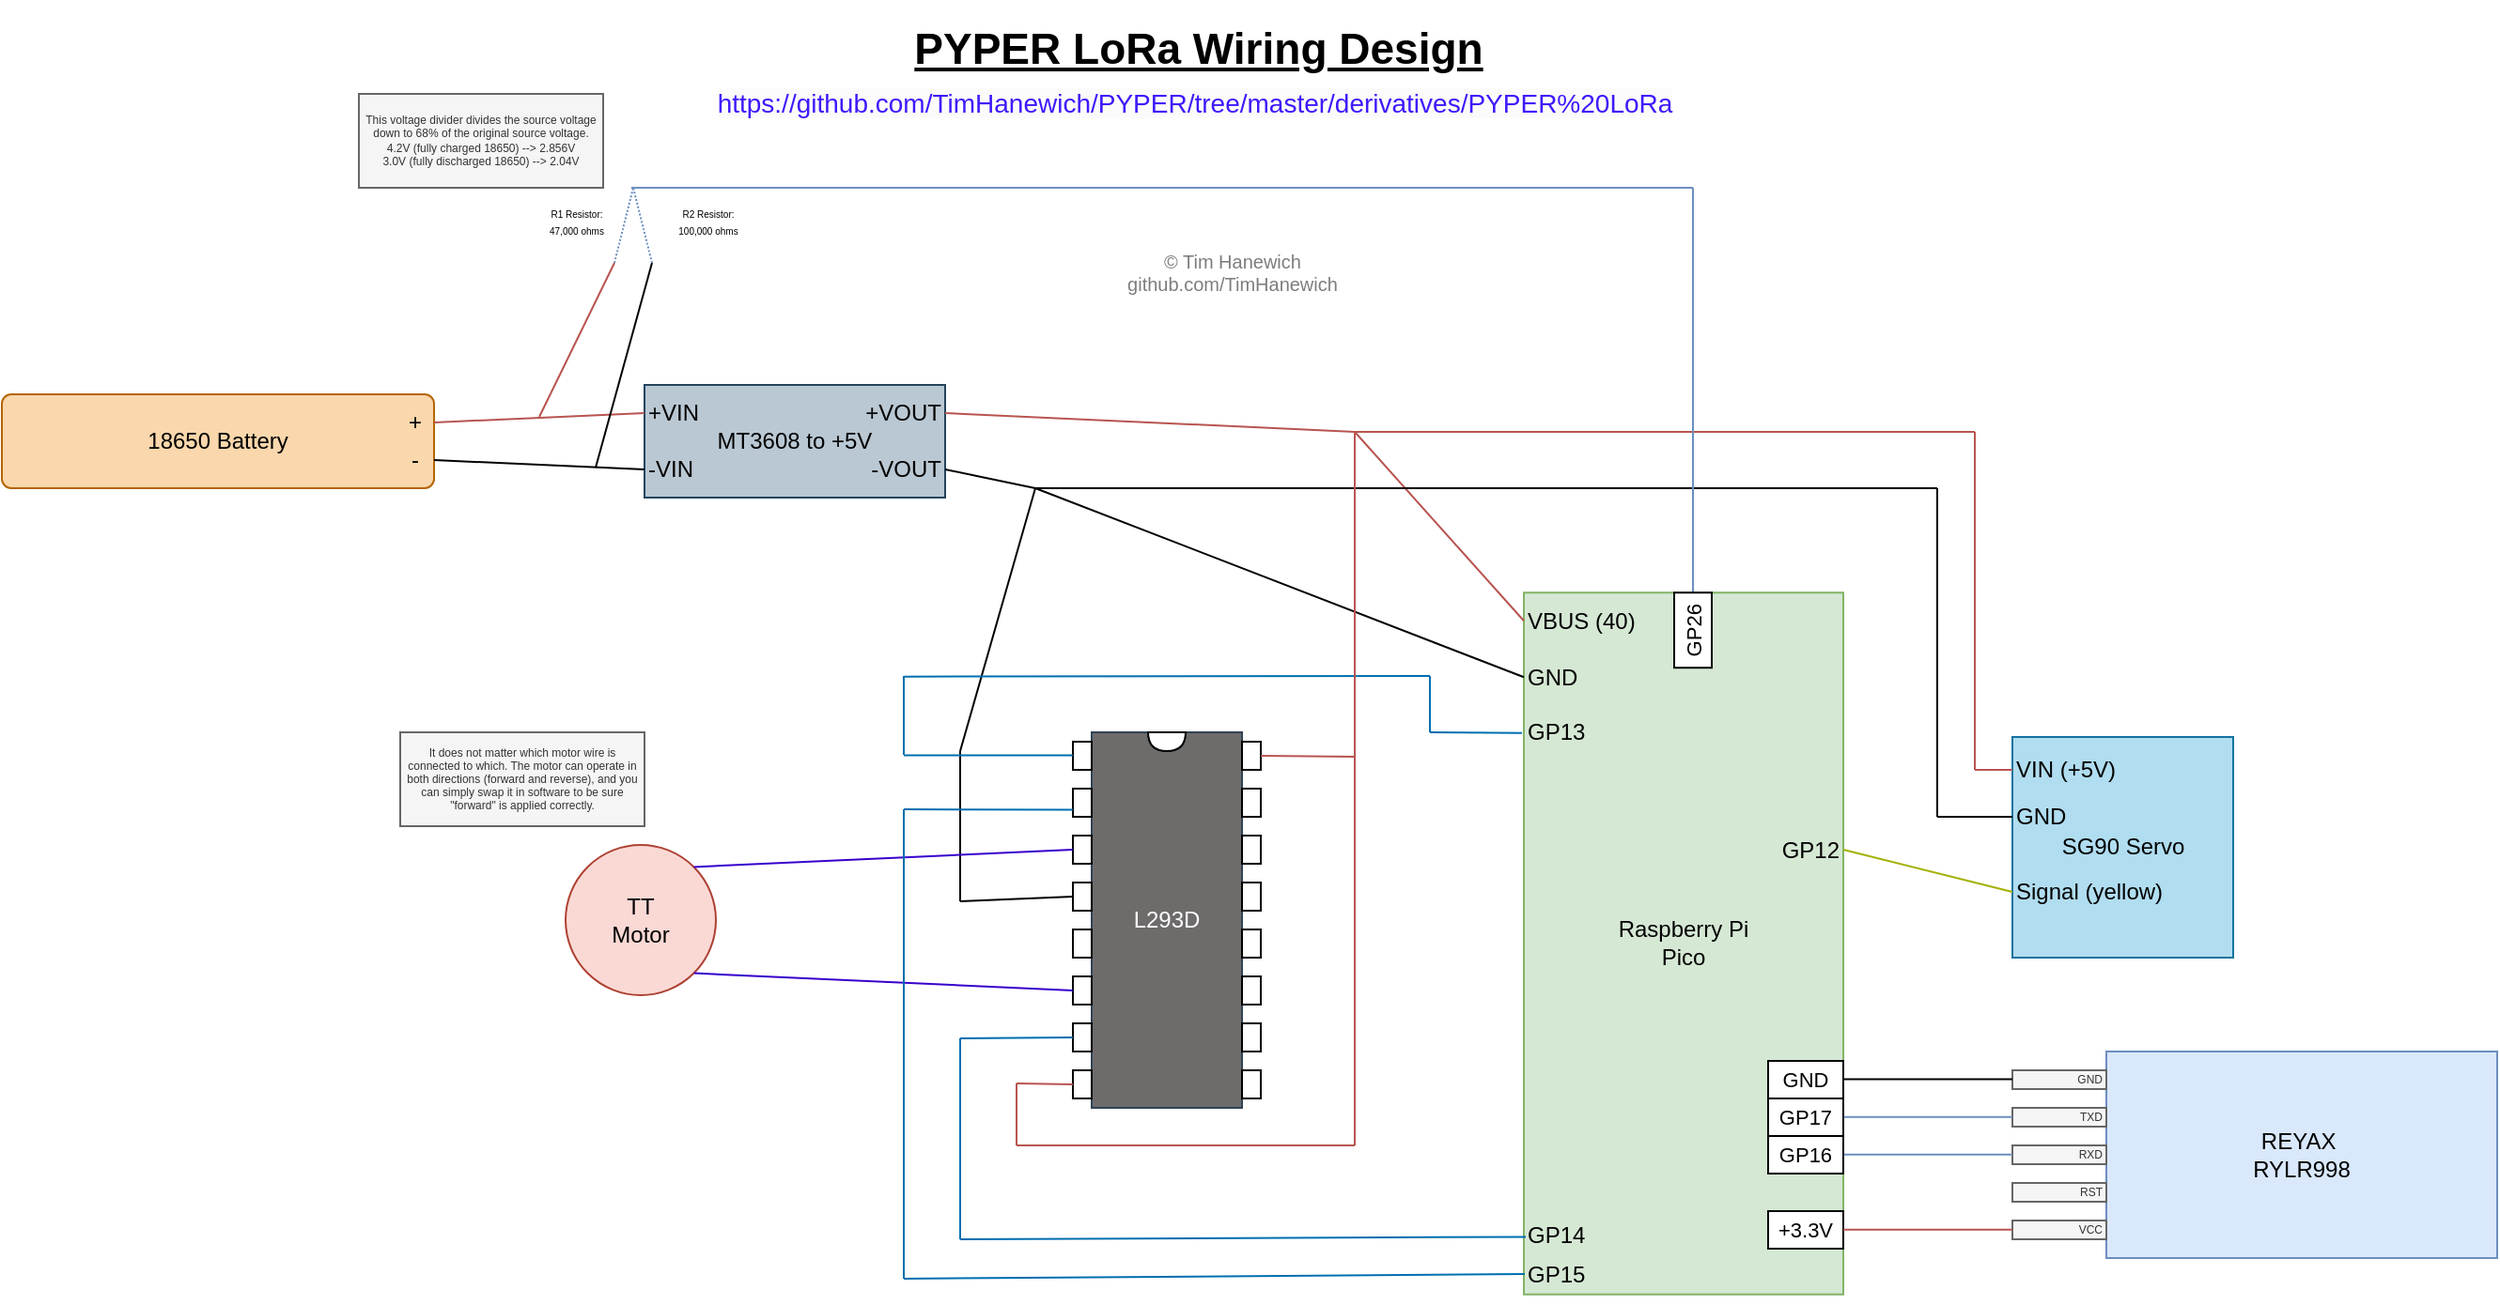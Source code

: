 <mxfile version="24.7.13">
  <diagram name="Page-1" id="nVaiffQKgfBUiBdR6-5p">
    <mxGraphModel dx="2102" dy="1794" grid="1" gridSize="10" guides="1" tooltips="1" connect="1" arrows="1" fold="1" page="1" pageScale="1" pageWidth="850" pageHeight="1100" math="0" shadow="0">
      <root>
        <mxCell id="0" />
        <mxCell id="1" parent="0" />
        <mxCell id="uXkzlDjF7p7aNOuYwpFy-1" value="L293D" style="rounded=0;whiteSpace=wrap;html=1;fillColor=#6E6B6B;fontColor=#ffffff;strokeColor=#314354;" parent="1" vertex="1">
          <mxGeometry x="460" y="350" width="80" height="200" as="geometry" />
        </mxCell>
        <mxCell id="uXkzlDjF7p7aNOuYwpFy-2" value="" style="shape=or;whiteSpace=wrap;html=1;rotation=90;" parent="1" vertex="1">
          <mxGeometry x="495" y="345" width="10" height="20" as="geometry" />
        </mxCell>
        <mxCell id="uXkzlDjF7p7aNOuYwpFy-3" value="" style="rounded=0;whiteSpace=wrap;html=1;" parent="1" vertex="1">
          <mxGeometry x="450" y="355" width="10" height="15" as="geometry" />
        </mxCell>
        <mxCell id="uXkzlDjF7p7aNOuYwpFy-4" value="" style="rounded=0;whiteSpace=wrap;html=1;" parent="1" vertex="1">
          <mxGeometry x="450" y="380" width="10" height="15" as="geometry" />
        </mxCell>
        <mxCell id="uXkzlDjF7p7aNOuYwpFy-5" value="" style="rounded=0;whiteSpace=wrap;html=1;" parent="1" vertex="1">
          <mxGeometry x="450" y="405" width="10" height="15" as="geometry" />
        </mxCell>
        <mxCell id="uXkzlDjF7p7aNOuYwpFy-6" value="" style="rounded=0;whiteSpace=wrap;html=1;" parent="1" vertex="1">
          <mxGeometry x="450" y="430" width="10" height="15" as="geometry" />
        </mxCell>
        <mxCell id="uXkzlDjF7p7aNOuYwpFy-10" value="" style="rounded=0;whiteSpace=wrap;html=1;" parent="1" vertex="1">
          <mxGeometry x="450" y="455" width="10" height="15" as="geometry" />
        </mxCell>
        <mxCell id="uXkzlDjF7p7aNOuYwpFy-11" value="" style="rounded=0;whiteSpace=wrap;html=1;" parent="1" vertex="1">
          <mxGeometry x="450" y="480" width="10" height="15" as="geometry" />
        </mxCell>
        <mxCell id="uXkzlDjF7p7aNOuYwpFy-12" value="" style="rounded=0;whiteSpace=wrap;html=1;" parent="1" vertex="1">
          <mxGeometry x="450" y="505" width="10" height="15" as="geometry" />
        </mxCell>
        <mxCell id="uXkzlDjF7p7aNOuYwpFy-13" value="" style="rounded=0;whiteSpace=wrap;html=1;" parent="1" vertex="1">
          <mxGeometry x="450" y="530" width="10" height="15" as="geometry" />
        </mxCell>
        <mxCell id="uXkzlDjF7p7aNOuYwpFy-14" value="" style="rounded=0;whiteSpace=wrap;html=1;" parent="1" vertex="1">
          <mxGeometry x="540" y="355" width="10" height="15" as="geometry" />
        </mxCell>
        <mxCell id="uXkzlDjF7p7aNOuYwpFy-15" value="" style="rounded=0;whiteSpace=wrap;html=1;" parent="1" vertex="1">
          <mxGeometry x="540" y="380" width="10" height="15" as="geometry" />
        </mxCell>
        <mxCell id="uXkzlDjF7p7aNOuYwpFy-16" value="" style="rounded=0;whiteSpace=wrap;html=1;" parent="1" vertex="1">
          <mxGeometry x="540" y="405" width="10" height="15" as="geometry" />
        </mxCell>
        <mxCell id="uXkzlDjF7p7aNOuYwpFy-17" value="" style="rounded=0;whiteSpace=wrap;html=1;" parent="1" vertex="1">
          <mxGeometry x="540" y="430" width="10" height="15" as="geometry" />
        </mxCell>
        <mxCell id="uXkzlDjF7p7aNOuYwpFy-18" value="" style="rounded=0;whiteSpace=wrap;html=1;" parent="1" vertex="1">
          <mxGeometry x="540" y="455" width="10" height="15" as="geometry" />
        </mxCell>
        <mxCell id="uXkzlDjF7p7aNOuYwpFy-19" value="" style="rounded=0;whiteSpace=wrap;html=1;" parent="1" vertex="1">
          <mxGeometry x="540" y="480" width="10" height="15" as="geometry" />
        </mxCell>
        <mxCell id="uXkzlDjF7p7aNOuYwpFy-20" value="" style="rounded=0;whiteSpace=wrap;html=1;" parent="1" vertex="1">
          <mxGeometry x="540" y="505" width="10" height="15" as="geometry" />
        </mxCell>
        <mxCell id="uXkzlDjF7p7aNOuYwpFy-21" value="" style="rounded=0;whiteSpace=wrap;html=1;" parent="1" vertex="1">
          <mxGeometry x="540" y="530" width="10" height="15" as="geometry" />
        </mxCell>
        <mxCell id="uXkzlDjF7p7aNOuYwpFy-22" value="18650 Battery" style="rounded=1;whiteSpace=wrap;html=1;arcSize=10;fillColor=#fad7ac;strokeColor=#b46504;" parent="1" vertex="1">
          <mxGeometry x="-120" y="170" width="230" height="50" as="geometry" />
        </mxCell>
        <mxCell id="uXkzlDjF7p7aNOuYwpFy-23" value="+" style="text;html=1;strokeColor=none;fillColor=none;align=center;verticalAlign=middle;whiteSpace=wrap;rounded=0;" parent="1" vertex="1">
          <mxGeometry x="90" y="170" width="20" height="30" as="geometry" />
        </mxCell>
        <mxCell id="uXkzlDjF7p7aNOuYwpFy-24" value="-" style="text;html=1;strokeColor=none;fillColor=none;align=center;verticalAlign=middle;whiteSpace=wrap;rounded=0;" parent="1" vertex="1">
          <mxGeometry x="90" y="190" width="20" height="30" as="geometry" />
        </mxCell>
        <mxCell id="uXkzlDjF7p7aNOuYwpFy-25" value="MT3608 to +5V" style="rounded=0;whiteSpace=wrap;html=1;fillColor=#bac8d3;strokeColor=#23445d;" parent="1" vertex="1">
          <mxGeometry x="222" y="165" width="160" height="60" as="geometry" />
        </mxCell>
        <mxCell id="uXkzlDjF7p7aNOuYwpFy-26" value="+VIN" style="text;html=1;strokeColor=none;fillColor=none;align=left;verticalAlign=middle;whiteSpace=wrap;rounded=0;" parent="1" vertex="1">
          <mxGeometry x="222" y="165" width="50" height="30" as="geometry" />
        </mxCell>
        <mxCell id="uXkzlDjF7p7aNOuYwpFy-27" value="-VIN" style="text;html=1;strokeColor=none;fillColor=none;align=left;verticalAlign=middle;whiteSpace=wrap;rounded=0;" parent="1" vertex="1">
          <mxGeometry x="222" y="195" width="50" height="30" as="geometry" />
        </mxCell>
        <mxCell id="uXkzlDjF7p7aNOuYwpFy-28" value="" style="endArrow=none;html=1;rounded=0;exitX=1;exitY=0.5;exitDx=0;exitDy=0;entryX=0;entryY=0.5;entryDx=0;entryDy=0;fillColor=#f8cecc;strokeColor=#b85450;" parent="1" source="uXkzlDjF7p7aNOuYwpFy-23" target="uXkzlDjF7p7aNOuYwpFy-26" edge="1">
          <mxGeometry width="50" height="50" relative="1" as="geometry">
            <mxPoint x="-50" y="410" as="sourcePoint" />
            <mxPoint y="360" as="targetPoint" />
          </mxGeometry>
        </mxCell>
        <mxCell id="uXkzlDjF7p7aNOuYwpFy-29" value="" style="endArrow=none;html=1;rounded=0;exitX=1;exitY=0.5;exitDx=0;exitDy=0;entryX=0;entryY=0.5;entryDx=0;entryDy=0;" parent="1" source="uXkzlDjF7p7aNOuYwpFy-24" target="uXkzlDjF7p7aNOuYwpFy-27" edge="1">
          <mxGeometry width="50" height="50" relative="1" as="geometry">
            <mxPoint x="-170" y="195" as="sourcePoint" />
            <mxPoint x="-60" y="190" as="targetPoint" />
          </mxGeometry>
        </mxCell>
        <mxCell id="uXkzlDjF7p7aNOuYwpFy-30" value="+VOUT" style="text;html=1;strokeColor=none;fillColor=none;align=right;verticalAlign=middle;whiteSpace=wrap;rounded=0;" parent="1" vertex="1">
          <mxGeometry x="332" y="165" width="50" height="30" as="geometry" />
        </mxCell>
        <mxCell id="uXkzlDjF7p7aNOuYwpFy-31" value="-VOUT" style="text;html=1;strokeColor=none;fillColor=none;align=right;verticalAlign=middle;whiteSpace=wrap;rounded=0;" parent="1" vertex="1">
          <mxGeometry x="332" y="195" width="50" height="30" as="geometry" />
        </mxCell>
        <mxCell id="uXkzlDjF7p7aNOuYwpFy-32" value="Raspberry Pi&lt;br&gt;Pico" style="rounded=0;whiteSpace=wrap;html=1;align=center;fillColor=#d5e8d4;gradientColor=none;strokeColor=#82b366;" parent="1" vertex="1">
          <mxGeometry x="690" y="275.62" width="170" height="373.75" as="geometry" />
        </mxCell>
        <mxCell id="uXkzlDjF7p7aNOuYwpFy-34" value="" style="endArrow=none;html=1;rounded=0;exitX=1;exitY=0.5;exitDx=0;exitDy=0;fillColor=#f8cecc;strokeColor=#b85450;" parent="1" source="uXkzlDjF7p7aNOuYwpFy-30" edge="1">
          <mxGeometry width="50" height="50" relative="1" as="geometry">
            <mxPoint x="510" y="450" as="sourcePoint" />
            <mxPoint x="600" y="190" as="targetPoint" />
          </mxGeometry>
        </mxCell>
        <mxCell id="uXkzlDjF7p7aNOuYwpFy-35" value="" style="endArrow=none;html=1;rounded=0;exitX=1;exitY=0.5;exitDx=0;exitDy=0;fillColor=#f8cecc;strokeColor=#000000;" parent="1" source="uXkzlDjF7p7aNOuYwpFy-31" edge="1">
          <mxGeometry width="50" height="50" relative="1" as="geometry">
            <mxPoint x="360" y="190" as="sourcePoint" />
            <mxPoint x="430" y="220" as="targetPoint" />
          </mxGeometry>
        </mxCell>
        <mxCell id="uXkzlDjF7p7aNOuYwpFy-36" value="VBUS (40)" style="text;html=1;strokeColor=none;fillColor=none;align=left;verticalAlign=middle;whiteSpace=wrap;rounded=0;" parent="1" vertex="1">
          <mxGeometry x="690" y="275.62" width="80" height="30" as="geometry" />
        </mxCell>
        <mxCell id="uXkzlDjF7p7aNOuYwpFy-37" value="" style="endArrow=none;html=1;rounded=0;fillColor=#f8cecc;strokeColor=#b85450;entryX=0;entryY=0.5;entryDx=0;entryDy=0;" parent="1" target="uXkzlDjF7p7aNOuYwpFy-36" edge="1">
          <mxGeometry width="50" height="50" relative="1" as="geometry">
            <mxPoint x="600" y="190" as="sourcePoint" />
            <mxPoint x="700" y="235" as="targetPoint" />
          </mxGeometry>
        </mxCell>
        <mxCell id="uXkzlDjF7p7aNOuYwpFy-38" value="GND" style="text;html=1;strokeColor=none;fillColor=none;align=left;verticalAlign=middle;whiteSpace=wrap;rounded=0;" parent="1" vertex="1">
          <mxGeometry x="690" y="305.62" width="80" height="30" as="geometry" />
        </mxCell>
        <mxCell id="uXkzlDjF7p7aNOuYwpFy-39" value="" style="endArrow=none;html=1;rounded=0;fillColor=#f8cecc;strokeColor=#000000;entryX=0;entryY=0.5;entryDx=0;entryDy=0;" parent="1" target="uXkzlDjF7p7aNOuYwpFy-38" edge="1">
          <mxGeometry width="50" height="50" relative="1" as="geometry">
            <mxPoint x="430" y="220" as="sourcePoint" />
            <mxPoint x="520" y="250" as="targetPoint" />
          </mxGeometry>
        </mxCell>
        <mxCell id="uXkzlDjF7p7aNOuYwpFy-41" value="" style="endArrow=none;html=1;rounded=0;fillColor=#f8cecc;strokeColor=#b85450;exitX=1;exitY=0.5;exitDx=0;exitDy=0;" parent="1" source="uXkzlDjF7p7aNOuYwpFy-14" edge="1">
          <mxGeometry width="50" height="50" relative="1" as="geometry">
            <mxPoint x="505" y="377.5" as="sourcePoint" />
            <mxPoint x="600" y="363" as="targetPoint" />
          </mxGeometry>
        </mxCell>
        <mxCell id="uXkzlDjF7p7aNOuYwpFy-42" value="" style="endArrow=none;html=1;rounded=0;fillColor=#f8cecc;strokeColor=#000000;" parent="1" edge="1">
          <mxGeometry width="50" height="50" relative="1" as="geometry">
            <mxPoint x="430" y="220" as="sourcePoint" />
            <mxPoint x="390" y="360" as="targetPoint" />
          </mxGeometry>
        </mxCell>
        <mxCell id="uXkzlDjF7p7aNOuYwpFy-43" value="" style="endArrow=none;html=1;rounded=0;fillColor=#f8cecc;strokeColor=#000000;" parent="1" edge="1">
          <mxGeometry width="50" height="50" relative="1" as="geometry">
            <mxPoint x="390" y="440" as="sourcePoint" />
            <mxPoint x="390" y="360" as="targetPoint" />
          </mxGeometry>
        </mxCell>
        <mxCell id="uXkzlDjF7p7aNOuYwpFy-44" value="" style="endArrow=none;html=1;rounded=0;fillColor=#f8cecc;strokeColor=#000000;exitX=0;exitY=0.5;exitDx=0;exitDy=0;" parent="1" source="uXkzlDjF7p7aNOuYwpFy-6" edge="1">
          <mxGeometry width="50" height="50" relative="1" as="geometry">
            <mxPoint x="410" y="525" as="sourcePoint" />
            <mxPoint x="390" y="440" as="targetPoint" />
          </mxGeometry>
        </mxCell>
        <mxCell id="uXkzlDjF7p7aNOuYwpFy-45" value="TT&lt;br&gt;Motor" style="ellipse;whiteSpace=wrap;html=1;aspect=fixed;fillColor=#fad9d5;strokeColor=#ae4132;" parent="1" vertex="1">
          <mxGeometry x="180" y="410" width="80" height="80" as="geometry" />
        </mxCell>
        <mxCell id="uXkzlDjF7p7aNOuYwpFy-46" value="" style="endArrow=none;html=1;rounded=0;exitX=1;exitY=0;exitDx=0;exitDy=0;entryX=0;entryY=0.5;entryDx=0;entryDy=0;fillColor=#6a00ff;strokeColor=#3700CC;" parent="1" source="uXkzlDjF7p7aNOuYwpFy-45" target="uXkzlDjF7p7aNOuYwpFy-5" edge="1">
          <mxGeometry width="50" height="50" relative="1" as="geometry">
            <mxPoint x="510" y="450" as="sourcePoint" />
            <mxPoint x="560" y="400" as="targetPoint" />
          </mxGeometry>
        </mxCell>
        <mxCell id="uXkzlDjF7p7aNOuYwpFy-47" value="" style="endArrow=none;html=1;rounded=0;exitX=1;exitY=1;exitDx=0;exitDy=0;entryX=0;entryY=0.5;entryDx=0;entryDy=0;fillColor=#6a00ff;strokeColor=#3700CC;" parent="1" source="uXkzlDjF7p7aNOuYwpFy-45" target="uXkzlDjF7p7aNOuYwpFy-11" edge="1">
          <mxGeometry width="50" height="50" relative="1" as="geometry">
            <mxPoint x="168" y="412" as="sourcePoint" />
            <mxPoint x="460" y="423" as="targetPoint" />
          </mxGeometry>
        </mxCell>
        <mxCell id="uXkzlDjF7p7aNOuYwpFy-48" value="" style="endArrow=none;html=1;rounded=0;entryX=0;entryY=0.75;entryDx=0;entryDy=0;fillColor=#1ba1e2;strokeColor=#006EAF;" parent="1" target="uXkzlDjF7p7aNOuYwpFy-4" edge="1">
          <mxGeometry width="50" height="50" relative="1" as="geometry">
            <mxPoint x="360" y="391" as="sourcePoint" />
            <mxPoint x="560" y="400" as="targetPoint" />
          </mxGeometry>
        </mxCell>
        <mxCell id="uXkzlDjF7p7aNOuYwpFy-49" value="" style="endArrow=none;html=1;rounded=0;fillColor=#1ba1e2;strokeColor=#006EAF;" parent="1" edge="1">
          <mxGeometry width="50" height="50" relative="1" as="geometry">
            <mxPoint x="360" y="641" as="sourcePoint" />
            <mxPoint x="360" y="391" as="targetPoint" />
          </mxGeometry>
        </mxCell>
        <mxCell id="uXkzlDjF7p7aNOuYwpFy-50" value="" style="endArrow=none;html=1;rounded=0;entryX=0;entryY=0.5;entryDx=0;entryDy=0;fillColor=#1ba1e2;strokeColor=#006EAF;" parent="1" target="uXkzlDjF7p7aNOuYwpFy-12" edge="1">
          <mxGeometry width="50" height="50" relative="1" as="geometry">
            <mxPoint x="390" y="513" as="sourcePoint" />
            <mxPoint x="440" y="512.08" as="targetPoint" />
          </mxGeometry>
        </mxCell>
        <mxCell id="uXkzlDjF7p7aNOuYwpFy-53" value="" style="endArrow=none;html=1;rounded=0;fillColor=#1ba1e2;strokeColor=#006EAF;" parent="1" edge="1">
          <mxGeometry width="50" height="50" relative="1" as="geometry">
            <mxPoint x="390" y="620" as="sourcePoint" />
            <mxPoint x="390" y="513" as="targetPoint" />
          </mxGeometry>
        </mxCell>
        <mxCell id="uXkzlDjF7p7aNOuYwpFy-54" value="" style="endArrow=none;html=1;rounded=0;fillColor=#1ba1e2;strokeColor=#006EAF;entryX=0.003;entryY=0.971;entryDx=0;entryDy=0;entryPerimeter=0;" parent="1" target="uXkzlDjF7p7aNOuYwpFy-32" edge="1">
          <mxGeometry width="50" height="50" relative="1" as="geometry">
            <mxPoint x="360" y="641" as="sourcePoint" />
            <mxPoint x="630" y="640" as="targetPoint" />
          </mxGeometry>
        </mxCell>
        <mxCell id="uXkzlDjF7p7aNOuYwpFy-55" value="" style="endArrow=none;html=1;rounded=0;fillColor=#1ba1e2;strokeColor=#006EAF;entryX=0.006;entryY=0.918;entryDx=0;entryDy=0;entryPerimeter=0;" parent="1" target="uXkzlDjF7p7aNOuYwpFy-32" edge="1">
          <mxGeometry width="50" height="50" relative="1" as="geometry">
            <mxPoint x="390" y="620" as="sourcePoint" />
            <mxPoint x="660" y="619" as="targetPoint" />
          </mxGeometry>
        </mxCell>
        <mxCell id="uXkzlDjF7p7aNOuYwpFy-57" value="GP14" style="text;html=1;strokeColor=none;fillColor=none;align=left;verticalAlign=middle;whiteSpace=wrap;rounded=0;" parent="1" vertex="1">
          <mxGeometry x="690" y="603" width="80" height="30" as="geometry" />
        </mxCell>
        <mxCell id="uXkzlDjF7p7aNOuYwpFy-58" value="GP15" style="text;html=1;strokeColor=none;fillColor=none;align=left;verticalAlign=middle;whiteSpace=wrap;rounded=0;" parent="1" vertex="1">
          <mxGeometry x="690" y="624" width="80" height="30" as="geometry" />
        </mxCell>
        <mxCell id="uXkzlDjF7p7aNOuYwpFy-59" value="" style="endArrow=none;html=1;rounded=0;entryX=0;entryY=0.75;entryDx=0;entryDy=0;fillColor=#1ba1e2;strokeColor=#006EAF;" parent="1" edge="1">
          <mxGeometry width="50" height="50" relative="1" as="geometry">
            <mxPoint x="360" y="362.21" as="sourcePoint" />
            <mxPoint x="450" y="362.21" as="targetPoint" />
          </mxGeometry>
        </mxCell>
        <mxCell id="uXkzlDjF7p7aNOuYwpFy-60" value="" style="endArrow=none;html=1;rounded=0;fillColor=#1ba1e2;strokeColor=#006EAF;" parent="1" edge="1">
          <mxGeometry width="50" height="50" relative="1" as="geometry">
            <mxPoint x="360" y="320" as="sourcePoint" />
            <mxPoint x="360" y="362" as="targetPoint" />
          </mxGeometry>
        </mxCell>
        <mxCell id="uXkzlDjF7p7aNOuYwpFy-61" value="" style="endArrow=none;html=1;rounded=0;fillColor=#1ba1e2;strokeColor=#006EAF;" parent="1" edge="1">
          <mxGeometry width="50" height="50" relative="1" as="geometry">
            <mxPoint x="360" y="320.33" as="sourcePoint" />
            <mxPoint x="640" y="320" as="targetPoint" />
          </mxGeometry>
        </mxCell>
        <mxCell id="uXkzlDjF7p7aNOuYwpFy-62" value="" style="endArrow=none;html=1;rounded=0;fillColor=#1ba1e2;strokeColor=#006EAF;" parent="1" edge="1">
          <mxGeometry width="50" height="50" relative="1" as="geometry">
            <mxPoint x="640" y="350" as="sourcePoint" />
            <mxPoint x="640" y="320" as="targetPoint" />
          </mxGeometry>
        </mxCell>
        <mxCell id="uXkzlDjF7p7aNOuYwpFy-63" value="" style="endArrow=none;html=1;rounded=0;fillColor=#1ba1e2;strokeColor=#006EAF;exitX=-0.006;exitY=0.2;exitDx=0;exitDy=0;exitPerimeter=0;" parent="1" source="uXkzlDjF7p7aNOuYwpFy-32" edge="1">
          <mxGeometry width="50" height="50" relative="1" as="geometry">
            <mxPoint x="630" y="405" as="sourcePoint" />
            <mxPoint x="640" y="350" as="targetPoint" />
          </mxGeometry>
        </mxCell>
        <mxCell id="uXkzlDjF7p7aNOuYwpFy-64" value="GP13" style="text;html=1;strokeColor=none;fillColor=none;align=left;verticalAlign=middle;whiteSpace=wrap;rounded=0;" parent="1" vertex="1">
          <mxGeometry x="690" y="335" width="80" height="30" as="geometry" />
        </mxCell>
        <mxCell id="uXkzlDjF7p7aNOuYwpFy-65" value="SG90 Servo" style="whiteSpace=wrap;html=1;aspect=fixed;fillColor=#b1ddf0;strokeColor=#10739e;" parent="1" vertex="1">
          <mxGeometry x="950" y="352.5" width="117.5" height="117.5" as="geometry" />
        </mxCell>
        <mxCell id="uXkzlDjF7p7aNOuYwpFy-66" value="VIN (+5V)" style="text;html=1;strokeColor=none;fillColor=none;align=left;verticalAlign=middle;whiteSpace=wrap;rounded=0;" parent="1" vertex="1">
          <mxGeometry x="950" y="355" width="80" height="30" as="geometry" />
        </mxCell>
        <mxCell id="uXkzlDjF7p7aNOuYwpFy-67" value="" style="endArrow=none;html=1;rounded=0;fillColor=#f8cecc;strokeColor=#b85450;" parent="1" edge="1">
          <mxGeometry width="50" height="50" relative="1" as="geometry">
            <mxPoint x="600" y="190" as="sourcePoint" />
            <mxPoint x="930" y="190" as="targetPoint" />
          </mxGeometry>
        </mxCell>
        <mxCell id="uXkzlDjF7p7aNOuYwpFy-68" value="" style="endArrow=none;html=1;rounded=0;fillColor=#f8cecc;strokeColor=#b85450;" parent="1" edge="1">
          <mxGeometry width="50" height="50" relative="1" as="geometry">
            <mxPoint x="930" y="190" as="sourcePoint" />
            <mxPoint x="930" y="370" as="targetPoint" />
          </mxGeometry>
        </mxCell>
        <mxCell id="uXkzlDjF7p7aNOuYwpFy-69" value="" style="endArrow=none;html=1;rounded=0;fillColor=#f8cecc;strokeColor=#b85450;entryX=0;entryY=0.5;entryDx=0;entryDy=0;" parent="1" edge="1">
          <mxGeometry width="50" height="50" relative="1" as="geometry">
            <mxPoint x="930" y="370" as="sourcePoint" />
            <mxPoint x="950" y="370" as="targetPoint" />
          </mxGeometry>
        </mxCell>
        <mxCell id="uXkzlDjF7p7aNOuYwpFy-70" value="" style="endArrow=none;html=1;rounded=0;fillColor=#f8cecc;strokeColor=#000000;" parent="1" edge="1">
          <mxGeometry width="50" height="50" relative="1" as="geometry">
            <mxPoint x="430" y="220" as="sourcePoint" />
            <mxPoint x="910" y="220" as="targetPoint" />
          </mxGeometry>
        </mxCell>
        <mxCell id="uXkzlDjF7p7aNOuYwpFy-73" value="" style="endArrow=none;html=1;rounded=0;fillColor=#f8cecc;strokeColor=#000000;" parent="1" edge="1">
          <mxGeometry width="50" height="50" relative="1" as="geometry">
            <mxPoint x="910" y="220" as="sourcePoint" />
            <mxPoint x="910" y="395" as="targetPoint" />
          </mxGeometry>
        </mxCell>
        <mxCell id="uXkzlDjF7p7aNOuYwpFy-76" value="Signal (yellow)" style="text;html=1;strokeColor=none;fillColor=none;align=left;verticalAlign=middle;whiteSpace=wrap;rounded=0;" parent="1" vertex="1">
          <mxGeometry x="950" y="420" width="105" height="30" as="geometry" />
        </mxCell>
        <mxCell id="uXkzlDjF7p7aNOuYwpFy-77" value="" style="endArrow=none;html=1;rounded=0;entryX=0;entryY=0.5;entryDx=0;entryDy=0;exitX=1;exitY=0.5;exitDx=0;exitDy=0;strokeColor=#A4B000;" parent="1" source="uXkzlDjF7p7aNOuYwpFy-78" target="uXkzlDjF7p7aNOuYwpFy-76" edge="1">
          <mxGeometry width="50" height="50" relative="1" as="geometry">
            <mxPoint x="790" y="500" as="sourcePoint" />
            <mxPoint x="840" y="450" as="targetPoint" />
          </mxGeometry>
        </mxCell>
        <mxCell id="uXkzlDjF7p7aNOuYwpFy-78" value="GP12" style="text;html=1;strokeColor=none;fillColor=none;align=right;verticalAlign=middle;whiteSpace=wrap;rounded=0;" parent="1" vertex="1">
          <mxGeometry x="780" y="397.5" width="80" height="30" as="geometry" />
        </mxCell>
        <mxCell id="uXkzlDjF7p7aNOuYwpFy-79" value="" style="endArrow=none;html=1;rounded=0;fillColor=#f8cecc;strokeColor=#000000;" parent="1" target="uXkzlDjF7p7aNOuYwpFy-72" edge="1">
          <mxGeometry width="50" height="50" relative="1" as="geometry">
            <mxPoint x="910" y="395" as="sourcePoint" />
            <mxPoint x="1155" y="394.52" as="targetPoint" />
          </mxGeometry>
        </mxCell>
        <mxCell id="uXkzlDjF7p7aNOuYwpFy-72" value="GND" style="text;html=1;strokeColor=none;fillColor=none;align=left;verticalAlign=middle;whiteSpace=wrap;rounded=0;" parent="1" vertex="1">
          <mxGeometry x="950" y="380" width="80" height="30" as="geometry" />
        </mxCell>
        <mxCell id="VPlLgmvb8M0xo1qBWoiA-1" value="" style="endArrow=none;html=1;rounded=0;fillColor=#f8cecc;strokeColor=#b85450;" parent="1" edge="1">
          <mxGeometry width="50" height="50" relative="1" as="geometry">
            <mxPoint x="600" y="190" as="sourcePoint" />
            <mxPoint x="600" y="570" as="targetPoint" />
          </mxGeometry>
        </mxCell>
        <mxCell id="VPlLgmvb8M0xo1qBWoiA-2" value="" style="endArrow=none;html=1;rounded=0;fillColor=#f8cecc;strokeColor=#b85450;" parent="1" edge="1">
          <mxGeometry width="50" height="50" relative="1" as="geometry">
            <mxPoint x="420" y="570" as="sourcePoint" />
            <mxPoint x="600" y="570" as="targetPoint" />
          </mxGeometry>
        </mxCell>
        <mxCell id="VPlLgmvb8M0xo1qBWoiA-3" value="" style="endArrow=none;html=1;rounded=0;fillColor=#f8cecc;strokeColor=#b85450;" parent="1" edge="1">
          <mxGeometry width="50" height="50" relative="1" as="geometry">
            <mxPoint x="420" y="537" as="sourcePoint" />
            <mxPoint x="420" y="570" as="targetPoint" />
          </mxGeometry>
        </mxCell>
        <mxCell id="VPlLgmvb8M0xo1qBWoiA-6" value="" style="endArrow=none;html=1;rounded=0;fillColor=#f8cecc;strokeColor=#b85450;exitX=0;exitY=0.5;exitDx=0;exitDy=0;endSize=6;" parent="1" source="uXkzlDjF7p7aNOuYwpFy-13" edge="1">
          <mxGeometry width="50" height="50" relative="1" as="geometry">
            <mxPoint x="440" y="538.13" as="sourcePoint" />
            <mxPoint x="420" y="537" as="targetPoint" />
          </mxGeometry>
        </mxCell>
        <mxCell id="VPlLgmvb8M0xo1qBWoiA-7" value="© Tim Hanewich&lt;br style=&quot;font-size: 10px;&quot;&gt;github.com/TimHanewich" style="text;html=1;strokeColor=none;fillColor=none;align=center;verticalAlign=middle;whiteSpace=wrap;rounded=0;fontSize=10;fontColor=#7D7D7D;" parent="1" vertex="1">
          <mxGeometry x="450" y="90" width="170" height="30" as="geometry" />
        </mxCell>
        <mxCell id="Rcy-GmlsNy6mFdkx9Csw-1" value="" style="endArrow=none;html=1;rounded=0;fillColor=#f8cecc;strokeColor=#b85450;" parent="1" edge="1">
          <mxGeometry width="50" height="50" relative="1" as="geometry">
            <mxPoint x="166" y="182" as="sourcePoint" />
            <mxPoint x="206" y="100" as="targetPoint" />
          </mxGeometry>
        </mxCell>
        <mxCell id="Rcy-GmlsNy6mFdkx9Csw-2" value="" style="endArrow=none;html=1;rounded=0;fillColor=#f8cecc;strokeColor=#000000;" parent="1" edge="1">
          <mxGeometry width="50" height="50" relative="1" as="geometry">
            <mxPoint x="196" y="209" as="sourcePoint" />
            <mxPoint x="226" y="100" as="targetPoint" />
          </mxGeometry>
        </mxCell>
        <mxCell id="Rcy-GmlsNy6mFdkx9Csw-3" value="" style="endArrow=none;html=1;rounded=0;dashed=1;dashPattern=1 1;fillColor=#dae8fc;strokeColor=#6c8ebf;" parent="1" edge="1">
          <mxGeometry width="50" height="50" relative="1" as="geometry">
            <mxPoint x="206" y="100" as="sourcePoint" />
            <mxPoint x="216" y="60" as="targetPoint" />
          </mxGeometry>
        </mxCell>
        <mxCell id="Rcy-GmlsNy6mFdkx9Csw-4" value="" style="endArrow=none;html=1;rounded=0;dashed=1;dashPattern=1 1;fillColor=#dae8fc;strokeColor=#6c8ebf;" parent="1" edge="1">
          <mxGeometry width="50" height="50" relative="1" as="geometry">
            <mxPoint x="226" y="100" as="sourcePoint" />
            <mxPoint x="216" y="60" as="targetPoint" />
          </mxGeometry>
        </mxCell>
        <mxCell id="Rcy-GmlsNy6mFdkx9Csw-5" value="&lt;font style=&quot;font-size: 5px;&quot;&gt;R1 Resistor:&lt;/font&gt;&lt;div style=&quot;font-size: 5px;&quot;&gt;&lt;font style=&quot;font-size: 5px;&quot;&gt;47,000 ohms&lt;/font&gt;&lt;/div&gt;" style="text;html=1;align=center;verticalAlign=middle;whiteSpace=wrap;rounded=0;" parent="1" vertex="1">
          <mxGeometry x="156" y="60" width="60" height="30" as="geometry" />
        </mxCell>
        <mxCell id="Rcy-GmlsNy6mFdkx9Csw-6" value="&lt;font style=&quot;font-size: 5px;&quot;&gt;R2 Resistor:&lt;/font&gt;&lt;div style=&quot;font-size: 5px;&quot;&gt;&lt;font style=&quot;font-size: 5px;&quot;&gt;100,000 ohms&lt;/font&gt;&lt;/div&gt;" style="text;html=1;align=center;verticalAlign=middle;whiteSpace=wrap;rounded=0;" parent="1" vertex="1">
          <mxGeometry x="226" y="60" width="60" height="30" as="geometry" />
        </mxCell>
        <mxCell id="Rcy-GmlsNy6mFdkx9Csw-7" value="" style="endArrow=none;html=1;rounded=0;fillColor=#dae8fc;strokeColor=#6c8ebf;" parent="1" edge="1">
          <mxGeometry width="50" height="50" relative="1" as="geometry">
            <mxPoint x="215" y="60" as="sourcePoint" />
            <mxPoint x="780" y="60" as="targetPoint" />
          </mxGeometry>
        </mxCell>
        <mxCell id="Rcy-GmlsNy6mFdkx9Csw-8" value="" style="endArrow=none;html=1;rounded=0;fillColor=#dae8fc;strokeColor=#6c8ebf;" parent="1" edge="1">
          <mxGeometry width="50" height="50" relative="1" as="geometry">
            <mxPoint x="780" y="60" as="sourcePoint" />
            <mxPoint x="780" y="276" as="targetPoint" />
          </mxGeometry>
        </mxCell>
        <mxCell id="Rcy-GmlsNy6mFdkx9Csw-9" value="&lt;font style=&quot;font-size: 11px;&quot;&gt;+3.3V&lt;/font&gt;" style="rounded=0;whiteSpace=wrap;html=1;rotation=0;fontSize=11;" parent="1" vertex="1">
          <mxGeometry x="820" y="605" width="40" height="20" as="geometry" />
        </mxCell>
        <mxCell id="Rcy-GmlsNy6mFdkx9Csw-10" value="REYAX&amp;nbsp;&lt;div&gt;RYLR998&lt;/div&gt;" style="rounded=0;whiteSpace=wrap;html=1;fillColor=#dae8fc;strokeColor=#6c8ebf;" parent="1" vertex="1">
          <mxGeometry x="1000" y="520" width="208" height="110" as="geometry" />
        </mxCell>
        <mxCell id="Rcy-GmlsNy6mFdkx9Csw-11" value="&lt;font style=&quot;font-size: 6px;&quot;&gt;GND&lt;/font&gt;" style="rounded=0;whiteSpace=wrap;html=1;fillColor=#f5f5f5;fontColor=#333333;strokeColor=#666666;fontSize=6;align=right;" parent="1" vertex="1">
          <mxGeometry x="950" y="530" width="50" height="10" as="geometry" />
        </mxCell>
        <mxCell id="Rcy-GmlsNy6mFdkx9Csw-12" value="TXD" style="rounded=0;whiteSpace=wrap;html=1;fillColor=#f5f5f5;fontColor=#333333;strokeColor=#666666;fontSize=6;align=right;" parent="1" vertex="1">
          <mxGeometry x="950" y="550" width="50" height="10" as="geometry" />
        </mxCell>
        <mxCell id="Rcy-GmlsNy6mFdkx9Csw-13" value="RXD" style="rounded=0;whiteSpace=wrap;html=1;fillColor=#f5f5f5;fontColor=#333333;strokeColor=#666666;fontSize=6;align=right;" parent="1" vertex="1">
          <mxGeometry x="950" y="570" width="50" height="10" as="geometry" />
        </mxCell>
        <mxCell id="Rcy-GmlsNy6mFdkx9Csw-14" value="&lt;font style=&quot;font-size: 6px;&quot;&gt;RST&lt;/font&gt;" style="rounded=0;whiteSpace=wrap;html=1;fillColor=#f5f5f5;fontColor=#333333;strokeColor=#666666;fontSize=6;align=right;" parent="1" vertex="1">
          <mxGeometry x="950" y="590" width="50" height="10" as="geometry" />
        </mxCell>
        <mxCell id="Rcy-GmlsNy6mFdkx9Csw-15" value="&lt;font style=&quot;font-size: 6px;&quot;&gt;VCC&lt;/font&gt;" style="rounded=0;whiteSpace=wrap;html=1;fillColor=#f5f5f5;fontColor=#333333;strokeColor=#666666;fontSize=6;align=right;" parent="1" vertex="1">
          <mxGeometry x="950" y="610" width="50" height="10" as="geometry" />
        </mxCell>
        <mxCell id="Rcy-GmlsNy6mFdkx9Csw-16" value="" style="endArrow=none;html=1;rounded=0;" parent="1" edge="1">
          <mxGeometry width="50" height="50" relative="1" as="geometry">
            <mxPoint x="860" y="534.8" as="sourcePoint" />
            <mxPoint x="950" y="534.8" as="targetPoint" />
          </mxGeometry>
        </mxCell>
        <mxCell id="Rcy-GmlsNy6mFdkx9Csw-17" value="" style="endArrow=none;html=1;rounded=0;fillColor=#dae8fc;strokeColor=#6c8ebf;" parent="1" edge="1">
          <mxGeometry width="50" height="50" relative="1" as="geometry">
            <mxPoint x="860" y="554.83" as="sourcePoint" />
            <mxPoint x="950" y="554.83" as="targetPoint" />
          </mxGeometry>
        </mxCell>
        <mxCell id="Rcy-GmlsNy6mFdkx9Csw-18" value="" style="endArrow=none;html=1;rounded=0;fillColor=#dae8fc;strokeColor=#6c8ebf;" parent="1" edge="1">
          <mxGeometry width="50" height="50" relative="1" as="geometry">
            <mxPoint x="860" y="574.83" as="sourcePoint" />
            <mxPoint x="950" y="574.83" as="targetPoint" />
          </mxGeometry>
        </mxCell>
        <mxCell id="Rcy-GmlsNy6mFdkx9Csw-20" value="" style="endArrow=none;html=1;rounded=0;fillColor=#f8cecc;strokeColor=#b85450;" parent="1" edge="1">
          <mxGeometry width="50" height="50" relative="1" as="geometry">
            <mxPoint x="860" y="614.83" as="sourcePoint" />
            <mxPoint x="950" y="614.83" as="targetPoint" />
          </mxGeometry>
        </mxCell>
        <mxCell id="Rcy-GmlsNy6mFdkx9Csw-22" value="&lt;font style=&quot;font-size: 11px;&quot;&gt;GP26&lt;/font&gt;" style="rounded=0;whiteSpace=wrap;html=1;rotation=-90;fontSize=11;" parent="1" vertex="1">
          <mxGeometry x="760" y="285.62" width="40" height="20" as="geometry" />
        </mxCell>
        <mxCell id="Rcy-GmlsNy6mFdkx9Csw-23" value="&lt;font style=&quot;font-size: 11px;&quot;&gt;GP16&lt;/font&gt;" style="rounded=0;whiteSpace=wrap;html=1;rotation=0;fontSize=11;" parent="1" vertex="1">
          <mxGeometry x="820" y="565" width="40" height="20" as="geometry" />
        </mxCell>
        <mxCell id="Rcy-GmlsNy6mFdkx9Csw-24" value="&lt;font style=&quot;font-size: 11px;&quot;&gt;GP17&lt;/font&gt;" style="rounded=0;whiteSpace=wrap;html=1;rotation=0;fontSize=11;" parent="1" vertex="1">
          <mxGeometry x="820" y="545" width="40" height="20" as="geometry" />
        </mxCell>
        <mxCell id="Rcy-GmlsNy6mFdkx9Csw-25" value="&lt;font style=&quot;font-size: 11px;&quot;&gt;GND&lt;/font&gt;" style="rounded=0;whiteSpace=wrap;html=1;rotation=0;fontSize=11;" parent="1" vertex="1">
          <mxGeometry x="820" y="525" width="40" height="20" as="geometry" />
        </mxCell>
        <mxCell id="Rcy-GmlsNy6mFdkx9Csw-26" value="PYPER LoRa Wiring Design&lt;div&gt;&lt;br&gt;&lt;/div&gt;" style="text;html=1;align=center;verticalAlign=middle;whiteSpace=wrap;rounded=0;fontSize=23;fontStyle=5" parent="1" vertex="1">
          <mxGeometry x="332" y="-40" width="370" height="80" as="geometry" />
        </mxCell>
        <UserObject label="&lt;span style=&quot;font-family: Helvetica; font-size: 14px; font-style: normal; font-variant-ligatures: normal; font-variant-caps: normal; font-weight: 400; letter-spacing: normal; orphans: 2; text-indent: 0px; text-transform: none; widows: 2; word-spacing: 0px; -webkit-text-stroke-width: 0px; white-space: normal; background-color: rgb(251, 251, 251); float: none; display: inline !important;&quot;&gt;https://github.com/TimHanewich/PYPER/tree/master/derivatives/PYPER%20LoRa&lt;/span&gt;" link="&lt;span style=&quot;color: rgb(0, 0, 0); font-family: Helvetica; font-size: 14px; font-style: normal; font-variant-ligatures: normal; font-variant-caps: normal; font-weight: 400; letter-spacing: normal; orphans: 2; text-align: center; text-indent: 0px; text-transform: none; widows: 2; word-spacing: 0px; -webkit-text-stroke-width: 0px; white-space: normal; background-color: rgb(251, 251, 251); text-decoration: underline; display: inline !important; float: none;&quot;&gt;github.com/TimHanewich/PYPER/derivatives/PYPER_LoRa&lt;/span&gt;" id="Rcy-GmlsNy6mFdkx9Csw-27">
          <mxCell style="text;whiteSpace=wrap;html=1;align=center;fontStyle=0;fontColor=#3F19FB;" parent="1" vertex="1">
            <mxGeometry x="260" width="510" height="30" as="geometry" />
          </mxCell>
        </UserObject>
        <mxCell id="qji6VHGy8NbH4ybvGRoZ-2" value="&lt;div style=&quot;font-size: 6px;&quot;&gt;This voltage divider divides the source voltage down to 68% of the original source voltage.&lt;/div&gt;&lt;div style=&quot;font-size: 6px;&quot;&gt;4.2V (fully charged 18650) --&amp;gt; 2.856V&lt;/div&gt;&lt;div style=&quot;font-size: 6px;&quot;&gt;3.0V (fully discharged 18650) --&amp;gt; 2.04V&lt;/div&gt;" style="text;html=1;align=center;verticalAlign=middle;whiteSpace=wrap;rounded=0;fontSize=6;fillColor=#f5f5f5;strokeColor=#666666;fontColor=#333333;" parent="1" vertex="1">
          <mxGeometry x="70" y="10" width="130" height="50" as="geometry" />
        </mxCell>
        <mxCell id="qji6VHGy8NbH4ybvGRoZ-3" value="&lt;div style=&quot;font-size: 6px;&quot;&gt;It does not matter which motor wire is connected to which. The motor can operate in both directions (forward and reverse), and you can simply swap it in software to be sure &quot;forward&quot; is applied correctly.&lt;/div&gt;" style="text;html=1;align=center;verticalAlign=middle;whiteSpace=wrap;rounded=0;fontSize=6;fillColor=#f5f5f5;strokeColor=#666666;fontColor=#333333;" parent="1" vertex="1">
          <mxGeometry x="92" y="350" width="130" height="50" as="geometry" />
        </mxCell>
      </root>
    </mxGraphModel>
  </diagram>
</mxfile>
